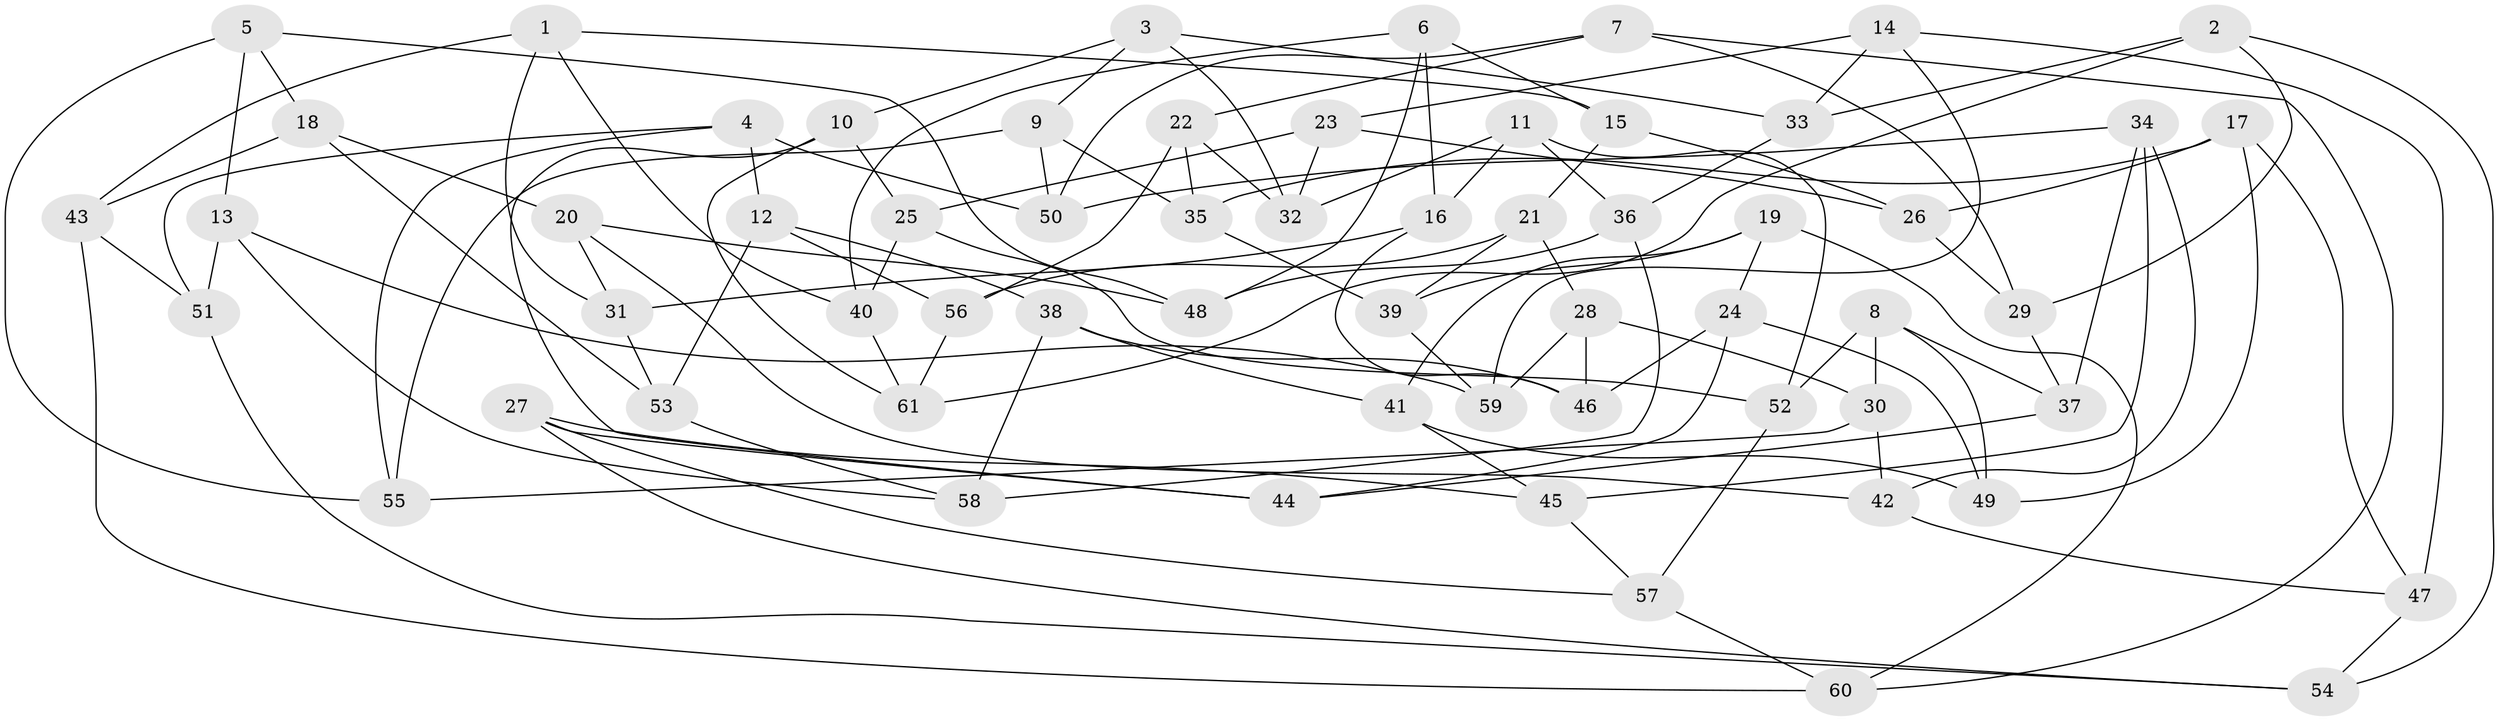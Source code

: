 // coarse degree distribution, {7: 0.1, 6: 0.1, 9: 0.1, 5: 0.13333333333333333, 8: 0.1, 4: 0.4666666666666667}
// Generated by graph-tools (version 1.1) at 2025/20/03/04/25 18:20:33]
// undirected, 61 vertices, 122 edges
graph export_dot {
graph [start="1"]
  node [color=gray90,style=filled];
  1;
  2;
  3;
  4;
  5;
  6;
  7;
  8;
  9;
  10;
  11;
  12;
  13;
  14;
  15;
  16;
  17;
  18;
  19;
  20;
  21;
  22;
  23;
  24;
  25;
  26;
  27;
  28;
  29;
  30;
  31;
  32;
  33;
  34;
  35;
  36;
  37;
  38;
  39;
  40;
  41;
  42;
  43;
  44;
  45;
  46;
  47;
  48;
  49;
  50;
  51;
  52;
  53;
  54;
  55;
  56;
  57;
  58;
  59;
  60;
  61;
  1 -- 15;
  1 -- 31;
  1 -- 40;
  1 -- 43;
  2 -- 61;
  2 -- 54;
  2 -- 33;
  2 -- 29;
  3 -- 10;
  3 -- 32;
  3 -- 9;
  3 -- 33;
  4 -- 55;
  4 -- 50;
  4 -- 12;
  4 -- 51;
  5 -- 55;
  5 -- 18;
  5 -- 48;
  5 -- 13;
  6 -- 48;
  6 -- 40;
  6 -- 16;
  6 -- 15;
  7 -- 50;
  7 -- 29;
  7 -- 60;
  7 -- 22;
  8 -- 30;
  8 -- 52;
  8 -- 37;
  8 -- 49;
  9 -- 50;
  9 -- 55;
  9 -- 35;
  10 -- 25;
  10 -- 44;
  10 -- 61;
  11 -- 36;
  11 -- 16;
  11 -- 52;
  11 -- 32;
  12 -- 38;
  12 -- 56;
  12 -- 53;
  13 -- 51;
  13 -- 59;
  13 -- 58;
  14 -- 59;
  14 -- 33;
  14 -- 23;
  14 -- 47;
  15 -- 26;
  15 -- 21;
  16 -- 31;
  16 -- 46;
  17 -- 26;
  17 -- 49;
  17 -- 35;
  17 -- 47;
  18 -- 53;
  18 -- 43;
  18 -- 20;
  19 -- 39;
  19 -- 60;
  19 -- 41;
  19 -- 24;
  20 -- 42;
  20 -- 48;
  20 -- 31;
  21 -- 39;
  21 -- 28;
  21 -- 56;
  22 -- 32;
  22 -- 35;
  22 -- 56;
  23 -- 26;
  23 -- 25;
  23 -- 32;
  24 -- 49;
  24 -- 44;
  24 -- 46;
  25 -- 52;
  25 -- 40;
  26 -- 29;
  27 -- 54;
  27 -- 44;
  27 -- 45;
  27 -- 57;
  28 -- 59;
  28 -- 46;
  28 -- 30;
  29 -- 37;
  30 -- 42;
  30 -- 55;
  31 -- 53;
  33 -- 36;
  34 -- 45;
  34 -- 42;
  34 -- 50;
  34 -- 37;
  35 -- 39;
  36 -- 48;
  36 -- 58;
  37 -- 44;
  38 -- 41;
  38 -- 58;
  38 -- 46;
  39 -- 59;
  40 -- 61;
  41 -- 49;
  41 -- 45;
  42 -- 47;
  43 -- 51;
  43 -- 60;
  45 -- 57;
  47 -- 54;
  51 -- 54;
  52 -- 57;
  53 -- 58;
  56 -- 61;
  57 -- 60;
}
